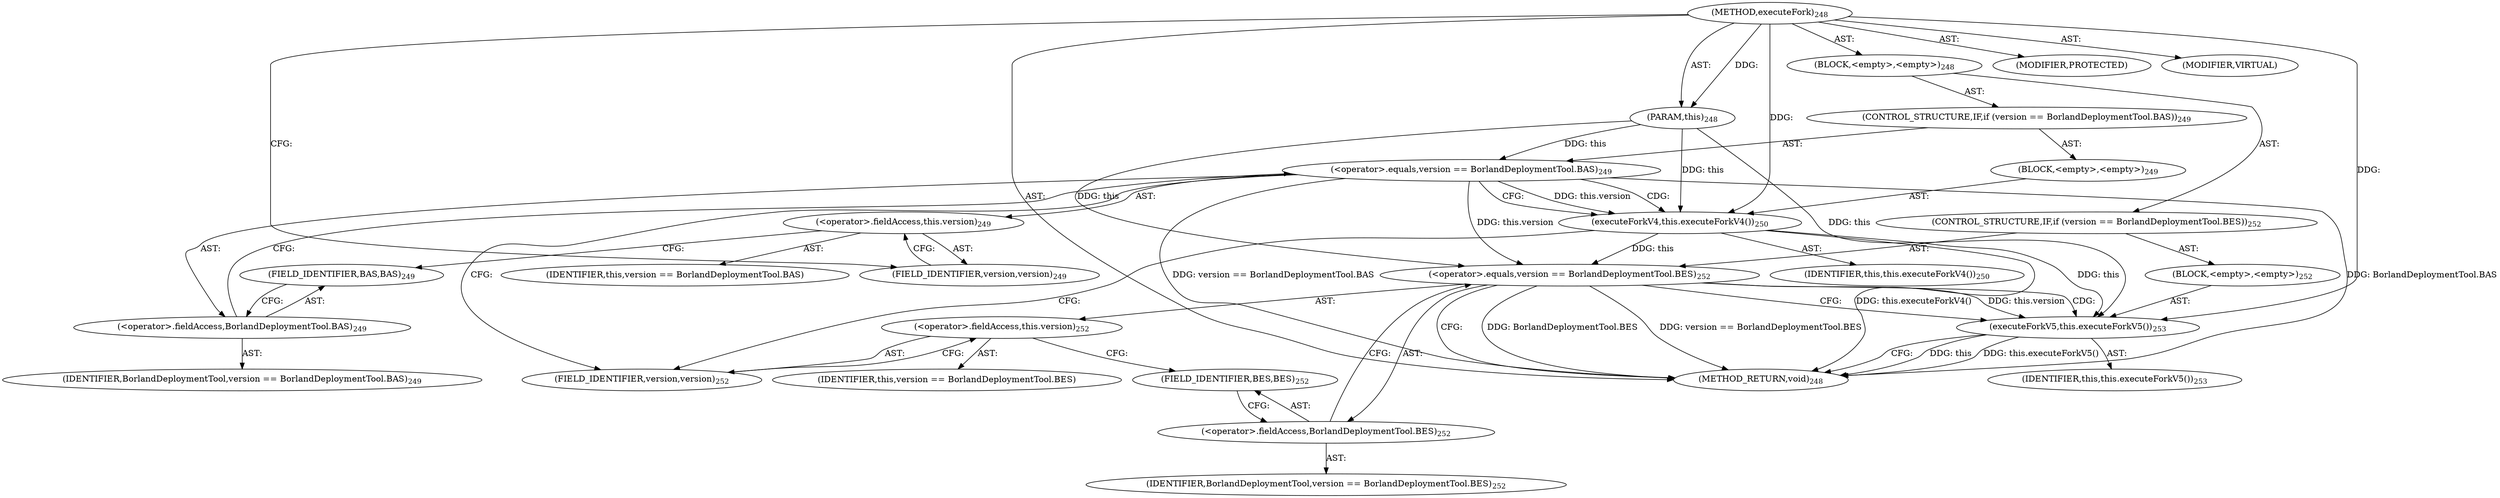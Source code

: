 digraph "executeFork" {  
"111669149706" [label = <(METHOD,executeFork)<SUB>248</SUB>> ]
"115964116999" [label = <(PARAM,this)<SUB>248</SUB>> ]
"25769803804" [label = <(BLOCK,&lt;empty&gt;,&lt;empty&gt;)<SUB>248</SUB>> ]
"47244640269" [label = <(CONTROL_STRUCTURE,IF,if (version == BorlandDeploymentTool.BAS))<SUB>249</SUB>> ]
"30064771213" [label = <(&lt;operator&gt;.equals,version == BorlandDeploymentTool.BAS)<SUB>249</SUB>> ]
"30064771214" [label = <(&lt;operator&gt;.fieldAccess,this.version)<SUB>249</SUB>> ]
"68719476840" [label = <(IDENTIFIER,this,version == BorlandDeploymentTool.BAS)> ]
"55834574886" [label = <(FIELD_IDENTIFIER,version,version)<SUB>249</SUB>> ]
"30064771215" [label = <(&lt;operator&gt;.fieldAccess,BorlandDeploymentTool.BAS)<SUB>249</SUB>> ]
"68719476841" [label = <(IDENTIFIER,BorlandDeploymentTool,version == BorlandDeploymentTool.BAS)<SUB>249</SUB>> ]
"55834574887" [label = <(FIELD_IDENTIFIER,BAS,BAS)<SUB>249</SUB>> ]
"25769803805" [label = <(BLOCK,&lt;empty&gt;,&lt;empty&gt;)<SUB>249</SUB>> ]
"30064771216" [label = <(executeForkV4,this.executeForkV4())<SUB>250</SUB>> ]
"68719476755" [label = <(IDENTIFIER,this,this.executeForkV4())<SUB>250</SUB>> ]
"47244640270" [label = <(CONTROL_STRUCTURE,IF,if (version == BorlandDeploymentTool.BES))<SUB>252</SUB>> ]
"30064771217" [label = <(&lt;operator&gt;.equals,version == BorlandDeploymentTool.BES)<SUB>252</SUB>> ]
"30064771218" [label = <(&lt;operator&gt;.fieldAccess,this.version)<SUB>252</SUB>> ]
"68719476842" [label = <(IDENTIFIER,this,version == BorlandDeploymentTool.BES)> ]
"55834574888" [label = <(FIELD_IDENTIFIER,version,version)<SUB>252</SUB>> ]
"30064771219" [label = <(&lt;operator&gt;.fieldAccess,BorlandDeploymentTool.BES)<SUB>252</SUB>> ]
"68719476843" [label = <(IDENTIFIER,BorlandDeploymentTool,version == BorlandDeploymentTool.BES)<SUB>252</SUB>> ]
"55834574889" [label = <(FIELD_IDENTIFIER,BES,BES)<SUB>252</SUB>> ]
"25769803806" [label = <(BLOCK,&lt;empty&gt;,&lt;empty&gt;)<SUB>252</SUB>> ]
"30064771220" [label = <(executeForkV5,this.executeForkV5())<SUB>253</SUB>> ]
"68719476756" [label = <(IDENTIFIER,this,this.executeForkV5())<SUB>253</SUB>> ]
"133143986198" [label = <(MODIFIER,PROTECTED)> ]
"133143986199" [label = <(MODIFIER,VIRTUAL)> ]
"128849018890" [label = <(METHOD_RETURN,void)<SUB>248</SUB>> ]
  "111669149706" -> "115964116999"  [ label = "AST: "] 
  "111669149706" -> "25769803804"  [ label = "AST: "] 
  "111669149706" -> "133143986198"  [ label = "AST: "] 
  "111669149706" -> "133143986199"  [ label = "AST: "] 
  "111669149706" -> "128849018890"  [ label = "AST: "] 
  "25769803804" -> "47244640269"  [ label = "AST: "] 
  "25769803804" -> "47244640270"  [ label = "AST: "] 
  "47244640269" -> "30064771213"  [ label = "AST: "] 
  "47244640269" -> "25769803805"  [ label = "AST: "] 
  "30064771213" -> "30064771214"  [ label = "AST: "] 
  "30064771213" -> "30064771215"  [ label = "AST: "] 
  "30064771214" -> "68719476840"  [ label = "AST: "] 
  "30064771214" -> "55834574886"  [ label = "AST: "] 
  "30064771215" -> "68719476841"  [ label = "AST: "] 
  "30064771215" -> "55834574887"  [ label = "AST: "] 
  "25769803805" -> "30064771216"  [ label = "AST: "] 
  "30064771216" -> "68719476755"  [ label = "AST: "] 
  "47244640270" -> "30064771217"  [ label = "AST: "] 
  "47244640270" -> "25769803806"  [ label = "AST: "] 
  "30064771217" -> "30064771218"  [ label = "AST: "] 
  "30064771217" -> "30064771219"  [ label = "AST: "] 
  "30064771218" -> "68719476842"  [ label = "AST: "] 
  "30064771218" -> "55834574888"  [ label = "AST: "] 
  "30064771219" -> "68719476843"  [ label = "AST: "] 
  "30064771219" -> "55834574889"  [ label = "AST: "] 
  "25769803806" -> "30064771220"  [ label = "AST: "] 
  "30064771220" -> "68719476756"  [ label = "AST: "] 
  "30064771213" -> "30064771216"  [ label = "CFG: "] 
  "30064771213" -> "55834574888"  [ label = "CFG: "] 
  "30064771217" -> "128849018890"  [ label = "CFG: "] 
  "30064771217" -> "30064771220"  [ label = "CFG: "] 
  "30064771214" -> "55834574887"  [ label = "CFG: "] 
  "30064771215" -> "30064771213"  [ label = "CFG: "] 
  "30064771216" -> "55834574888"  [ label = "CFG: "] 
  "30064771218" -> "55834574889"  [ label = "CFG: "] 
  "30064771219" -> "30064771217"  [ label = "CFG: "] 
  "30064771220" -> "128849018890"  [ label = "CFG: "] 
  "55834574886" -> "30064771214"  [ label = "CFG: "] 
  "55834574887" -> "30064771215"  [ label = "CFG: "] 
  "55834574888" -> "30064771218"  [ label = "CFG: "] 
  "55834574889" -> "30064771219"  [ label = "CFG: "] 
  "111669149706" -> "55834574886"  [ label = "CFG: "] 
  "30064771213" -> "128849018890"  [ label = "DDG: BorlandDeploymentTool.BAS"] 
  "30064771213" -> "128849018890"  [ label = "DDG: version == BorlandDeploymentTool.BAS"] 
  "30064771216" -> "128849018890"  [ label = "DDG: this.executeForkV4()"] 
  "30064771217" -> "128849018890"  [ label = "DDG: BorlandDeploymentTool.BES"] 
  "30064771217" -> "128849018890"  [ label = "DDG: version == BorlandDeploymentTool.BES"] 
  "30064771220" -> "128849018890"  [ label = "DDG: this"] 
  "30064771220" -> "128849018890"  [ label = "DDG: this.executeForkV5()"] 
  "111669149706" -> "115964116999"  [ label = "DDG: "] 
  "115964116999" -> "30064771213"  [ label = "DDG: this"] 
  "115964116999" -> "30064771217"  [ label = "DDG: this"] 
  "30064771213" -> "30064771217"  [ label = "DDG: this.version"] 
  "30064771216" -> "30064771217"  [ label = "DDG: this"] 
  "115964116999" -> "30064771216"  [ label = "DDG: this"] 
  "30064771213" -> "30064771216"  [ label = "DDG: this.version"] 
  "111669149706" -> "30064771216"  [ label = "DDG: "] 
  "115964116999" -> "30064771220"  [ label = "DDG: this"] 
  "30064771216" -> "30064771220"  [ label = "DDG: this"] 
  "30064771217" -> "30064771220"  [ label = "DDG: this.version"] 
  "111669149706" -> "30064771220"  [ label = "DDG: "] 
  "30064771213" -> "30064771216"  [ label = "CDG: "] 
  "30064771217" -> "30064771220"  [ label = "CDG: "] 
}
